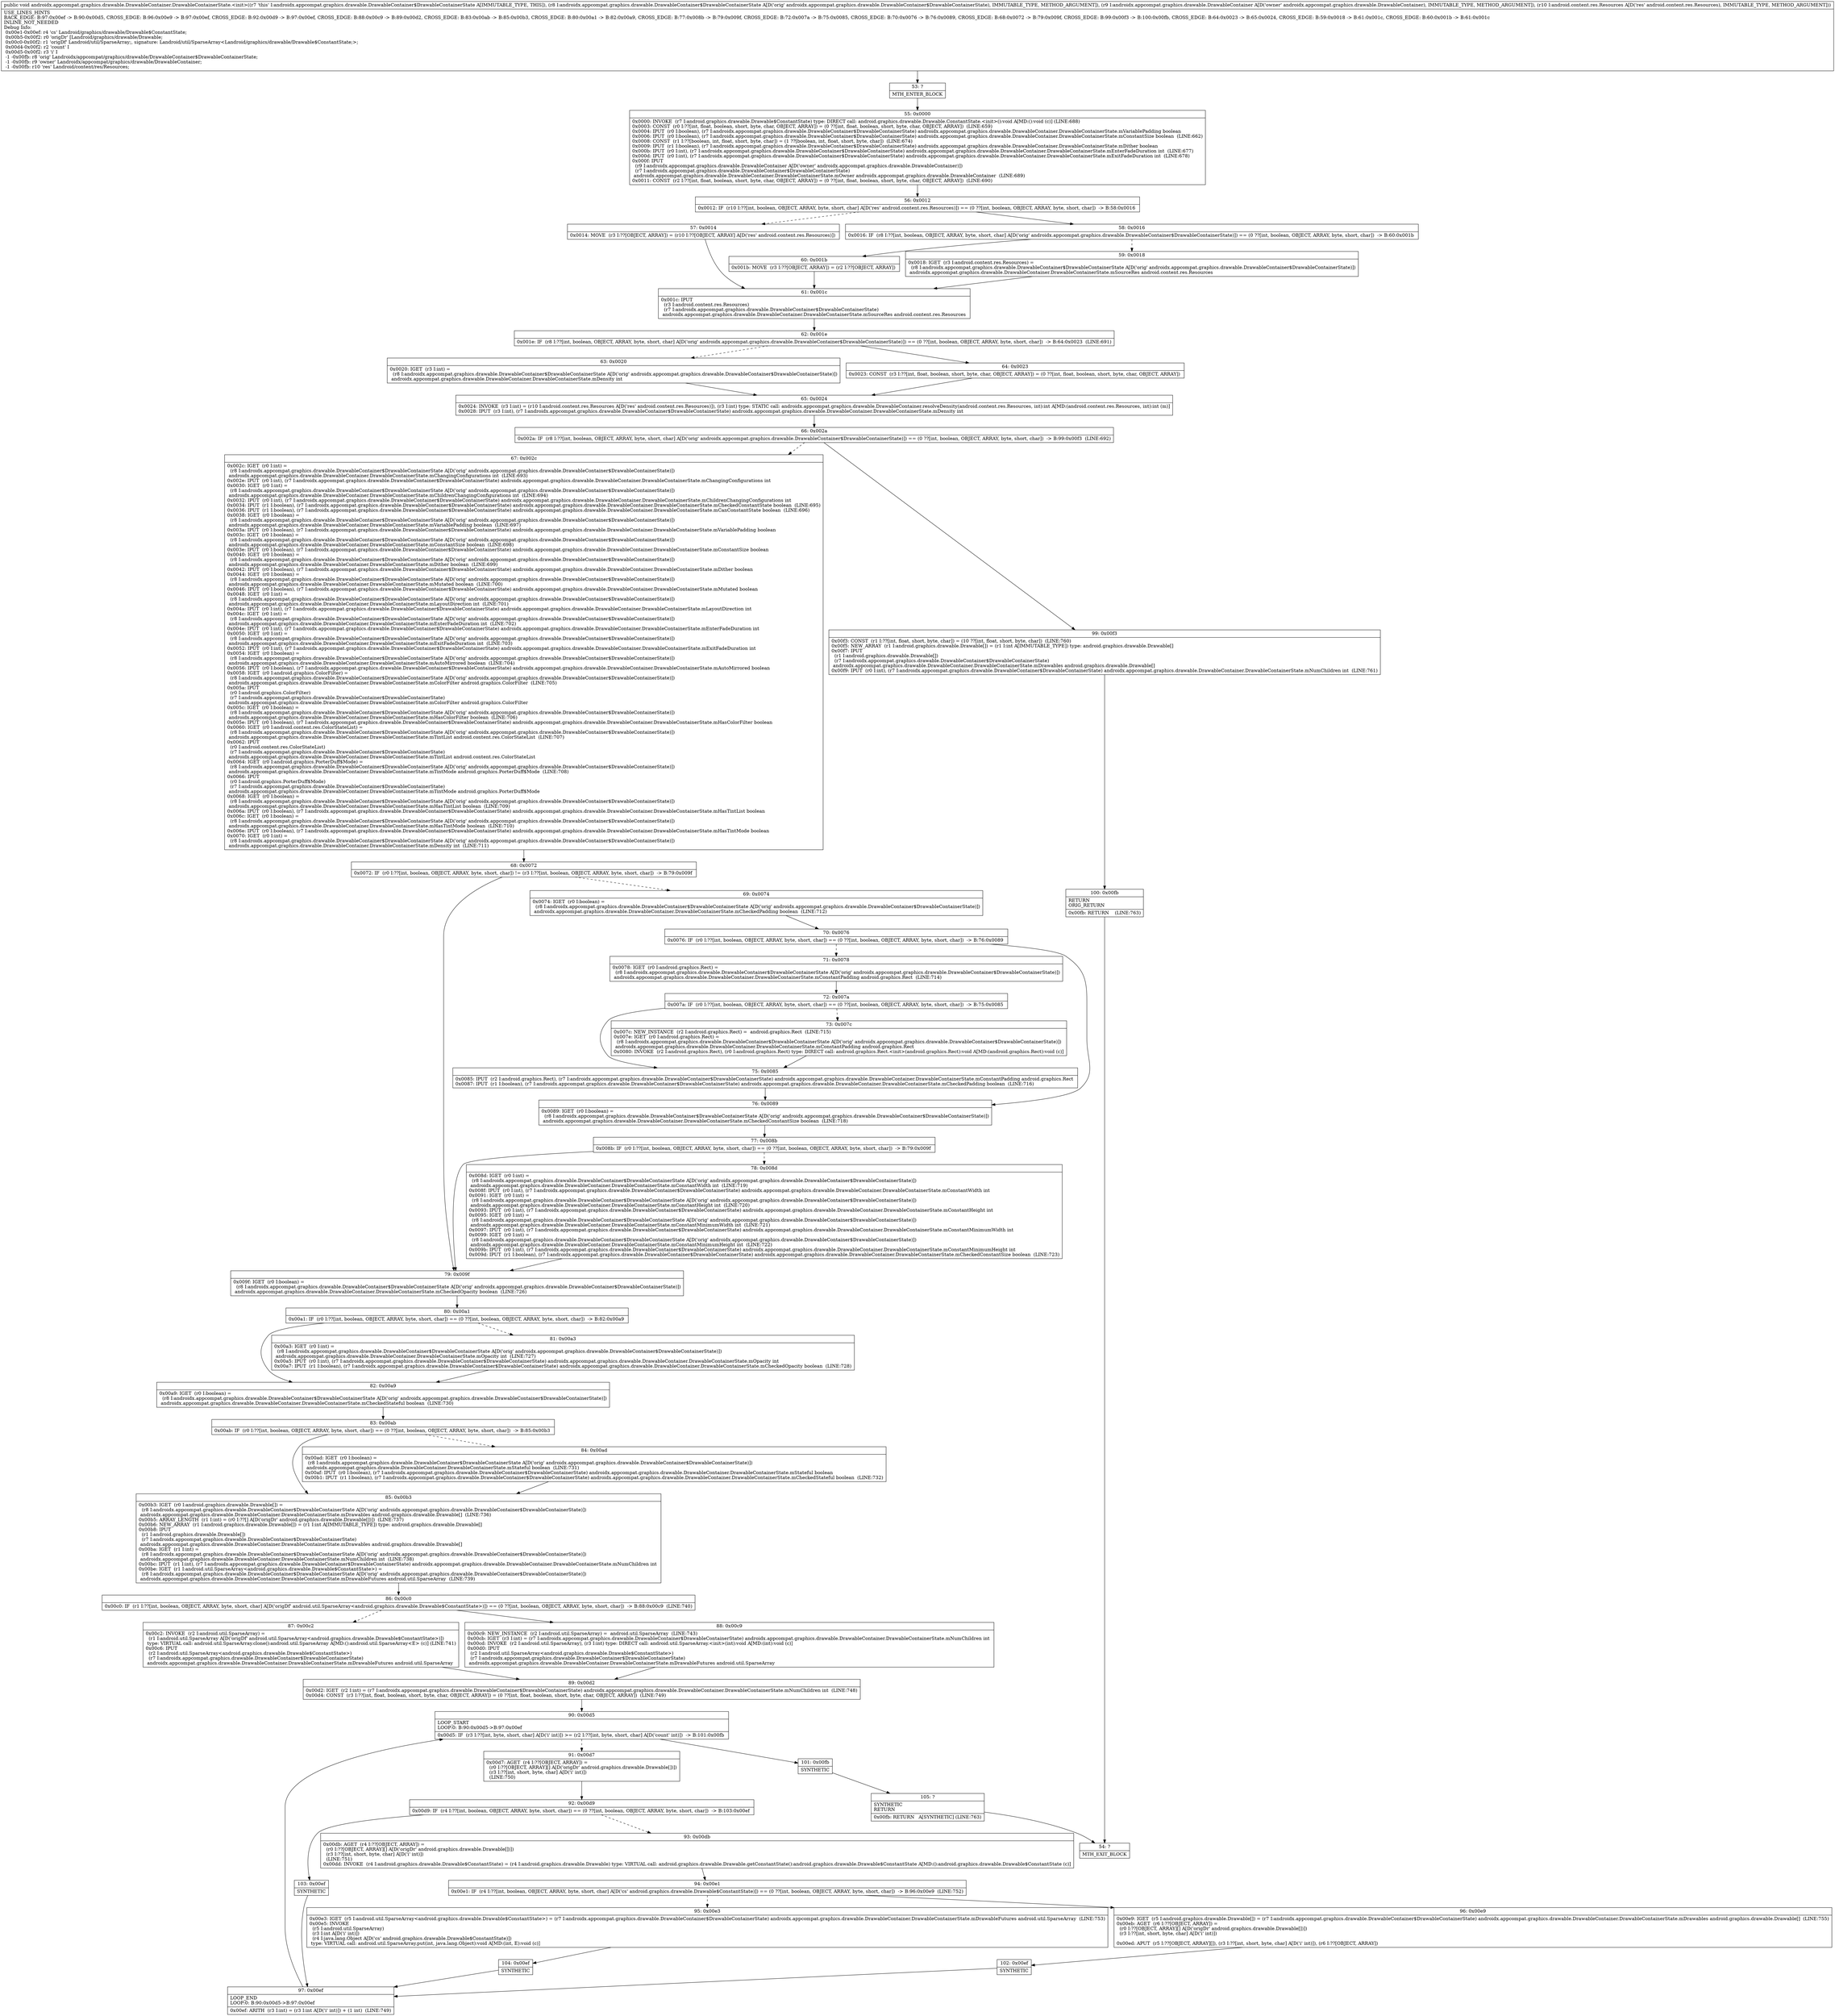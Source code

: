 digraph "CFG forandroidx.appcompat.graphics.drawable.DrawableContainer.DrawableContainerState.\<init\>(Landroidx\/appcompat\/graphics\/drawable\/DrawableContainer$DrawableContainerState;Landroidx\/appcompat\/graphics\/drawable\/DrawableContainer;Landroid\/content\/res\/Resources;)V" {
Node_53 [shape=record,label="{53\:\ ?|MTH_ENTER_BLOCK\l}"];
Node_55 [shape=record,label="{55\:\ 0x0000|0x0000: INVOKE  (r7 I:android.graphics.drawable.Drawable$ConstantState) type: DIRECT call: android.graphics.drawable.Drawable.ConstantState.\<init\>():void A[MD:():void (c)] (LINE:688)\l0x0003: CONST  (r0 I:??[int, float, boolean, short, byte, char, OBJECT, ARRAY]) = (0 ??[int, float, boolean, short, byte, char, OBJECT, ARRAY])  (LINE:659)\l0x0004: IPUT  (r0 I:boolean), (r7 I:androidx.appcompat.graphics.drawable.DrawableContainer$DrawableContainerState) androidx.appcompat.graphics.drawable.DrawableContainer.DrawableContainerState.mVariablePadding boolean \l0x0006: IPUT  (r0 I:boolean), (r7 I:androidx.appcompat.graphics.drawable.DrawableContainer$DrawableContainerState) androidx.appcompat.graphics.drawable.DrawableContainer.DrawableContainerState.mConstantSize boolean  (LINE:662)\l0x0008: CONST  (r1 I:??[boolean, int, float, short, byte, char]) = (1 ??[boolean, int, float, short, byte, char])  (LINE:674)\l0x0009: IPUT  (r1 I:boolean), (r7 I:androidx.appcompat.graphics.drawable.DrawableContainer$DrawableContainerState) androidx.appcompat.graphics.drawable.DrawableContainer.DrawableContainerState.mDither boolean \l0x000b: IPUT  (r0 I:int), (r7 I:androidx.appcompat.graphics.drawable.DrawableContainer$DrawableContainerState) androidx.appcompat.graphics.drawable.DrawableContainer.DrawableContainerState.mEnterFadeDuration int  (LINE:677)\l0x000d: IPUT  (r0 I:int), (r7 I:androidx.appcompat.graphics.drawable.DrawableContainer$DrawableContainerState) androidx.appcompat.graphics.drawable.DrawableContainer.DrawableContainerState.mExitFadeDuration int  (LINE:678)\l0x000f: IPUT  \l  (r9 I:androidx.appcompat.graphics.drawable.DrawableContainer A[D('owner' androidx.appcompat.graphics.drawable.DrawableContainer)])\l  (r7 I:androidx.appcompat.graphics.drawable.DrawableContainer$DrawableContainerState)\l androidx.appcompat.graphics.drawable.DrawableContainer.DrawableContainerState.mOwner androidx.appcompat.graphics.drawable.DrawableContainer  (LINE:689)\l0x0011: CONST  (r2 I:??[int, float, boolean, short, byte, char, OBJECT, ARRAY]) = (0 ??[int, float, boolean, short, byte, char, OBJECT, ARRAY])  (LINE:690)\l}"];
Node_56 [shape=record,label="{56\:\ 0x0012|0x0012: IF  (r10 I:??[int, boolean, OBJECT, ARRAY, byte, short, char] A[D('res' android.content.res.Resources)]) == (0 ??[int, boolean, OBJECT, ARRAY, byte, short, char])  \-\> B:58:0x0016 \l}"];
Node_57 [shape=record,label="{57\:\ 0x0014|0x0014: MOVE  (r3 I:??[OBJECT, ARRAY]) = (r10 I:??[OBJECT, ARRAY] A[D('res' android.content.res.Resources)]) \l}"];
Node_61 [shape=record,label="{61\:\ 0x001c|0x001c: IPUT  \l  (r3 I:android.content.res.Resources)\l  (r7 I:androidx.appcompat.graphics.drawable.DrawableContainer$DrawableContainerState)\l androidx.appcompat.graphics.drawable.DrawableContainer.DrawableContainerState.mSourceRes android.content.res.Resources \l}"];
Node_62 [shape=record,label="{62\:\ 0x001e|0x001e: IF  (r8 I:??[int, boolean, OBJECT, ARRAY, byte, short, char] A[D('orig' androidx.appcompat.graphics.drawable.DrawableContainer$DrawableContainerState)]) == (0 ??[int, boolean, OBJECT, ARRAY, byte, short, char])  \-\> B:64:0x0023  (LINE:691)\l}"];
Node_63 [shape=record,label="{63\:\ 0x0020|0x0020: IGET  (r3 I:int) = \l  (r8 I:androidx.appcompat.graphics.drawable.DrawableContainer$DrawableContainerState A[D('orig' androidx.appcompat.graphics.drawable.DrawableContainer$DrawableContainerState)])\l androidx.appcompat.graphics.drawable.DrawableContainer.DrawableContainerState.mDensity int \l}"];
Node_65 [shape=record,label="{65\:\ 0x0024|0x0024: INVOKE  (r3 I:int) = (r10 I:android.content.res.Resources A[D('res' android.content.res.Resources)]), (r3 I:int) type: STATIC call: androidx.appcompat.graphics.drawable.DrawableContainer.resolveDensity(android.content.res.Resources, int):int A[MD:(android.content.res.Resources, int):int (m)]\l0x0028: IPUT  (r3 I:int), (r7 I:androidx.appcompat.graphics.drawable.DrawableContainer$DrawableContainerState) androidx.appcompat.graphics.drawable.DrawableContainer.DrawableContainerState.mDensity int \l}"];
Node_66 [shape=record,label="{66\:\ 0x002a|0x002a: IF  (r8 I:??[int, boolean, OBJECT, ARRAY, byte, short, char] A[D('orig' androidx.appcompat.graphics.drawable.DrawableContainer$DrawableContainerState)]) == (0 ??[int, boolean, OBJECT, ARRAY, byte, short, char])  \-\> B:99:0x00f3  (LINE:692)\l}"];
Node_67 [shape=record,label="{67\:\ 0x002c|0x002c: IGET  (r0 I:int) = \l  (r8 I:androidx.appcompat.graphics.drawable.DrawableContainer$DrawableContainerState A[D('orig' androidx.appcompat.graphics.drawable.DrawableContainer$DrawableContainerState)])\l androidx.appcompat.graphics.drawable.DrawableContainer.DrawableContainerState.mChangingConfigurations int  (LINE:693)\l0x002e: IPUT  (r0 I:int), (r7 I:androidx.appcompat.graphics.drawable.DrawableContainer$DrawableContainerState) androidx.appcompat.graphics.drawable.DrawableContainer.DrawableContainerState.mChangingConfigurations int \l0x0030: IGET  (r0 I:int) = \l  (r8 I:androidx.appcompat.graphics.drawable.DrawableContainer$DrawableContainerState A[D('orig' androidx.appcompat.graphics.drawable.DrawableContainer$DrawableContainerState)])\l androidx.appcompat.graphics.drawable.DrawableContainer.DrawableContainerState.mChildrenChangingConfigurations int  (LINE:694)\l0x0032: IPUT  (r0 I:int), (r7 I:androidx.appcompat.graphics.drawable.DrawableContainer$DrawableContainerState) androidx.appcompat.graphics.drawable.DrawableContainer.DrawableContainerState.mChildrenChangingConfigurations int \l0x0034: IPUT  (r1 I:boolean), (r7 I:androidx.appcompat.graphics.drawable.DrawableContainer$DrawableContainerState) androidx.appcompat.graphics.drawable.DrawableContainer.DrawableContainerState.mCheckedConstantState boolean  (LINE:695)\l0x0036: IPUT  (r1 I:boolean), (r7 I:androidx.appcompat.graphics.drawable.DrawableContainer$DrawableContainerState) androidx.appcompat.graphics.drawable.DrawableContainer.DrawableContainerState.mCanConstantState boolean  (LINE:696)\l0x0038: IGET  (r0 I:boolean) = \l  (r8 I:androidx.appcompat.graphics.drawable.DrawableContainer$DrawableContainerState A[D('orig' androidx.appcompat.graphics.drawable.DrawableContainer$DrawableContainerState)])\l androidx.appcompat.graphics.drawable.DrawableContainer.DrawableContainerState.mVariablePadding boolean  (LINE:697)\l0x003a: IPUT  (r0 I:boolean), (r7 I:androidx.appcompat.graphics.drawable.DrawableContainer$DrawableContainerState) androidx.appcompat.graphics.drawable.DrawableContainer.DrawableContainerState.mVariablePadding boolean \l0x003c: IGET  (r0 I:boolean) = \l  (r8 I:androidx.appcompat.graphics.drawable.DrawableContainer$DrawableContainerState A[D('orig' androidx.appcompat.graphics.drawable.DrawableContainer$DrawableContainerState)])\l androidx.appcompat.graphics.drawable.DrawableContainer.DrawableContainerState.mConstantSize boolean  (LINE:698)\l0x003e: IPUT  (r0 I:boolean), (r7 I:androidx.appcompat.graphics.drawable.DrawableContainer$DrawableContainerState) androidx.appcompat.graphics.drawable.DrawableContainer.DrawableContainerState.mConstantSize boolean \l0x0040: IGET  (r0 I:boolean) = \l  (r8 I:androidx.appcompat.graphics.drawable.DrawableContainer$DrawableContainerState A[D('orig' androidx.appcompat.graphics.drawable.DrawableContainer$DrawableContainerState)])\l androidx.appcompat.graphics.drawable.DrawableContainer.DrawableContainerState.mDither boolean  (LINE:699)\l0x0042: IPUT  (r0 I:boolean), (r7 I:androidx.appcompat.graphics.drawable.DrawableContainer$DrawableContainerState) androidx.appcompat.graphics.drawable.DrawableContainer.DrawableContainerState.mDither boolean \l0x0044: IGET  (r0 I:boolean) = \l  (r8 I:androidx.appcompat.graphics.drawable.DrawableContainer$DrawableContainerState A[D('orig' androidx.appcompat.graphics.drawable.DrawableContainer$DrawableContainerState)])\l androidx.appcompat.graphics.drawable.DrawableContainer.DrawableContainerState.mMutated boolean  (LINE:700)\l0x0046: IPUT  (r0 I:boolean), (r7 I:androidx.appcompat.graphics.drawable.DrawableContainer$DrawableContainerState) androidx.appcompat.graphics.drawable.DrawableContainer.DrawableContainerState.mMutated boolean \l0x0048: IGET  (r0 I:int) = \l  (r8 I:androidx.appcompat.graphics.drawable.DrawableContainer$DrawableContainerState A[D('orig' androidx.appcompat.graphics.drawable.DrawableContainer$DrawableContainerState)])\l androidx.appcompat.graphics.drawable.DrawableContainer.DrawableContainerState.mLayoutDirection int  (LINE:701)\l0x004a: IPUT  (r0 I:int), (r7 I:androidx.appcompat.graphics.drawable.DrawableContainer$DrawableContainerState) androidx.appcompat.graphics.drawable.DrawableContainer.DrawableContainerState.mLayoutDirection int \l0x004c: IGET  (r0 I:int) = \l  (r8 I:androidx.appcompat.graphics.drawable.DrawableContainer$DrawableContainerState A[D('orig' androidx.appcompat.graphics.drawable.DrawableContainer$DrawableContainerState)])\l androidx.appcompat.graphics.drawable.DrawableContainer.DrawableContainerState.mEnterFadeDuration int  (LINE:702)\l0x004e: IPUT  (r0 I:int), (r7 I:androidx.appcompat.graphics.drawable.DrawableContainer$DrawableContainerState) androidx.appcompat.graphics.drawable.DrawableContainer.DrawableContainerState.mEnterFadeDuration int \l0x0050: IGET  (r0 I:int) = \l  (r8 I:androidx.appcompat.graphics.drawable.DrawableContainer$DrawableContainerState A[D('orig' androidx.appcompat.graphics.drawable.DrawableContainer$DrawableContainerState)])\l androidx.appcompat.graphics.drawable.DrawableContainer.DrawableContainerState.mExitFadeDuration int  (LINE:703)\l0x0052: IPUT  (r0 I:int), (r7 I:androidx.appcompat.graphics.drawable.DrawableContainer$DrawableContainerState) androidx.appcompat.graphics.drawable.DrawableContainer.DrawableContainerState.mExitFadeDuration int \l0x0054: IGET  (r0 I:boolean) = \l  (r8 I:androidx.appcompat.graphics.drawable.DrawableContainer$DrawableContainerState A[D('orig' androidx.appcompat.graphics.drawable.DrawableContainer$DrawableContainerState)])\l androidx.appcompat.graphics.drawable.DrawableContainer.DrawableContainerState.mAutoMirrored boolean  (LINE:704)\l0x0056: IPUT  (r0 I:boolean), (r7 I:androidx.appcompat.graphics.drawable.DrawableContainer$DrawableContainerState) androidx.appcompat.graphics.drawable.DrawableContainer.DrawableContainerState.mAutoMirrored boolean \l0x0058: IGET  (r0 I:android.graphics.ColorFilter) = \l  (r8 I:androidx.appcompat.graphics.drawable.DrawableContainer$DrawableContainerState A[D('orig' androidx.appcompat.graphics.drawable.DrawableContainer$DrawableContainerState)])\l androidx.appcompat.graphics.drawable.DrawableContainer.DrawableContainerState.mColorFilter android.graphics.ColorFilter  (LINE:705)\l0x005a: IPUT  \l  (r0 I:android.graphics.ColorFilter)\l  (r7 I:androidx.appcompat.graphics.drawable.DrawableContainer$DrawableContainerState)\l androidx.appcompat.graphics.drawable.DrawableContainer.DrawableContainerState.mColorFilter android.graphics.ColorFilter \l0x005c: IGET  (r0 I:boolean) = \l  (r8 I:androidx.appcompat.graphics.drawable.DrawableContainer$DrawableContainerState A[D('orig' androidx.appcompat.graphics.drawable.DrawableContainer$DrawableContainerState)])\l androidx.appcompat.graphics.drawable.DrawableContainer.DrawableContainerState.mHasColorFilter boolean  (LINE:706)\l0x005e: IPUT  (r0 I:boolean), (r7 I:androidx.appcompat.graphics.drawable.DrawableContainer$DrawableContainerState) androidx.appcompat.graphics.drawable.DrawableContainer.DrawableContainerState.mHasColorFilter boolean \l0x0060: IGET  (r0 I:android.content.res.ColorStateList) = \l  (r8 I:androidx.appcompat.graphics.drawable.DrawableContainer$DrawableContainerState A[D('orig' androidx.appcompat.graphics.drawable.DrawableContainer$DrawableContainerState)])\l androidx.appcompat.graphics.drawable.DrawableContainer.DrawableContainerState.mTintList android.content.res.ColorStateList  (LINE:707)\l0x0062: IPUT  \l  (r0 I:android.content.res.ColorStateList)\l  (r7 I:androidx.appcompat.graphics.drawable.DrawableContainer$DrawableContainerState)\l androidx.appcompat.graphics.drawable.DrawableContainer.DrawableContainerState.mTintList android.content.res.ColorStateList \l0x0064: IGET  (r0 I:android.graphics.PorterDuff$Mode) = \l  (r8 I:androidx.appcompat.graphics.drawable.DrawableContainer$DrawableContainerState A[D('orig' androidx.appcompat.graphics.drawable.DrawableContainer$DrawableContainerState)])\l androidx.appcompat.graphics.drawable.DrawableContainer.DrawableContainerState.mTintMode android.graphics.PorterDuff$Mode  (LINE:708)\l0x0066: IPUT  \l  (r0 I:android.graphics.PorterDuff$Mode)\l  (r7 I:androidx.appcompat.graphics.drawable.DrawableContainer$DrawableContainerState)\l androidx.appcompat.graphics.drawable.DrawableContainer.DrawableContainerState.mTintMode android.graphics.PorterDuff$Mode \l0x0068: IGET  (r0 I:boolean) = \l  (r8 I:androidx.appcompat.graphics.drawable.DrawableContainer$DrawableContainerState A[D('orig' androidx.appcompat.graphics.drawable.DrawableContainer$DrawableContainerState)])\l androidx.appcompat.graphics.drawable.DrawableContainer.DrawableContainerState.mHasTintList boolean  (LINE:709)\l0x006a: IPUT  (r0 I:boolean), (r7 I:androidx.appcompat.graphics.drawable.DrawableContainer$DrawableContainerState) androidx.appcompat.graphics.drawable.DrawableContainer.DrawableContainerState.mHasTintList boolean \l0x006c: IGET  (r0 I:boolean) = \l  (r8 I:androidx.appcompat.graphics.drawable.DrawableContainer$DrawableContainerState A[D('orig' androidx.appcompat.graphics.drawable.DrawableContainer$DrawableContainerState)])\l androidx.appcompat.graphics.drawable.DrawableContainer.DrawableContainerState.mHasTintMode boolean  (LINE:710)\l0x006e: IPUT  (r0 I:boolean), (r7 I:androidx.appcompat.graphics.drawable.DrawableContainer$DrawableContainerState) androidx.appcompat.graphics.drawable.DrawableContainer.DrawableContainerState.mHasTintMode boolean \l0x0070: IGET  (r0 I:int) = \l  (r8 I:androidx.appcompat.graphics.drawable.DrawableContainer$DrawableContainerState A[D('orig' androidx.appcompat.graphics.drawable.DrawableContainer$DrawableContainerState)])\l androidx.appcompat.graphics.drawable.DrawableContainer.DrawableContainerState.mDensity int  (LINE:711)\l}"];
Node_68 [shape=record,label="{68\:\ 0x0072|0x0072: IF  (r0 I:??[int, boolean, OBJECT, ARRAY, byte, short, char]) != (r3 I:??[int, boolean, OBJECT, ARRAY, byte, short, char])  \-\> B:79:0x009f \l}"];
Node_69 [shape=record,label="{69\:\ 0x0074|0x0074: IGET  (r0 I:boolean) = \l  (r8 I:androidx.appcompat.graphics.drawable.DrawableContainer$DrawableContainerState A[D('orig' androidx.appcompat.graphics.drawable.DrawableContainer$DrawableContainerState)])\l androidx.appcompat.graphics.drawable.DrawableContainer.DrawableContainerState.mCheckedPadding boolean  (LINE:712)\l}"];
Node_70 [shape=record,label="{70\:\ 0x0076|0x0076: IF  (r0 I:??[int, boolean, OBJECT, ARRAY, byte, short, char]) == (0 ??[int, boolean, OBJECT, ARRAY, byte, short, char])  \-\> B:76:0x0089 \l}"];
Node_71 [shape=record,label="{71\:\ 0x0078|0x0078: IGET  (r0 I:android.graphics.Rect) = \l  (r8 I:androidx.appcompat.graphics.drawable.DrawableContainer$DrawableContainerState A[D('orig' androidx.appcompat.graphics.drawable.DrawableContainer$DrawableContainerState)])\l androidx.appcompat.graphics.drawable.DrawableContainer.DrawableContainerState.mConstantPadding android.graphics.Rect  (LINE:714)\l}"];
Node_72 [shape=record,label="{72\:\ 0x007a|0x007a: IF  (r0 I:??[int, boolean, OBJECT, ARRAY, byte, short, char]) == (0 ??[int, boolean, OBJECT, ARRAY, byte, short, char])  \-\> B:75:0x0085 \l}"];
Node_73 [shape=record,label="{73\:\ 0x007c|0x007c: NEW_INSTANCE  (r2 I:android.graphics.Rect) =  android.graphics.Rect  (LINE:715)\l0x007e: IGET  (r0 I:android.graphics.Rect) = \l  (r8 I:androidx.appcompat.graphics.drawable.DrawableContainer$DrawableContainerState A[D('orig' androidx.appcompat.graphics.drawable.DrawableContainer$DrawableContainerState)])\l androidx.appcompat.graphics.drawable.DrawableContainer.DrawableContainerState.mConstantPadding android.graphics.Rect \l0x0080: INVOKE  (r2 I:android.graphics.Rect), (r0 I:android.graphics.Rect) type: DIRECT call: android.graphics.Rect.\<init\>(android.graphics.Rect):void A[MD:(android.graphics.Rect):void (c)]\l}"];
Node_75 [shape=record,label="{75\:\ 0x0085|0x0085: IPUT  (r2 I:android.graphics.Rect), (r7 I:androidx.appcompat.graphics.drawable.DrawableContainer$DrawableContainerState) androidx.appcompat.graphics.drawable.DrawableContainer.DrawableContainerState.mConstantPadding android.graphics.Rect \l0x0087: IPUT  (r1 I:boolean), (r7 I:androidx.appcompat.graphics.drawable.DrawableContainer$DrawableContainerState) androidx.appcompat.graphics.drawable.DrawableContainer.DrawableContainerState.mCheckedPadding boolean  (LINE:716)\l}"];
Node_76 [shape=record,label="{76\:\ 0x0089|0x0089: IGET  (r0 I:boolean) = \l  (r8 I:androidx.appcompat.graphics.drawable.DrawableContainer$DrawableContainerState A[D('orig' androidx.appcompat.graphics.drawable.DrawableContainer$DrawableContainerState)])\l androidx.appcompat.graphics.drawable.DrawableContainer.DrawableContainerState.mCheckedConstantSize boolean  (LINE:718)\l}"];
Node_77 [shape=record,label="{77\:\ 0x008b|0x008b: IF  (r0 I:??[int, boolean, OBJECT, ARRAY, byte, short, char]) == (0 ??[int, boolean, OBJECT, ARRAY, byte, short, char])  \-\> B:79:0x009f \l}"];
Node_78 [shape=record,label="{78\:\ 0x008d|0x008d: IGET  (r0 I:int) = \l  (r8 I:androidx.appcompat.graphics.drawable.DrawableContainer$DrawableContainerState A[D('orig' androidx.appcompat.graphics.drawable.DrawableContainer$DrawableContainerState)])\l androidx.appcompat.graphics.drawable.DrawableContainer.DrawableContainerState.mConstantWidth int  (LINE:719)\l0x008f: IPUT  (r0 I:int), (r7 I:androidx.appcompat.graphics.drawable.DrawableContainer$DrawableContainerState) androidx.appcompat.graphics.drawable.DrawableContainer.DrawableContainerState.mConstantWidth int \l0x0091: IGET  (r0 I:int) = \l  (r8 I:androidx.appcompat.graphics.drawable.DrawableContainer$DrawableContainerState A[D('orig' androidx.appcompat.graphics.drawable.DrawableContainer$DrawableContainerState)])\l androidx.appcompat.graphics.drawable.DrawableContainer.DrawableContainerState.mConstantHeight int  (LINE:720)\l0x0093: IPUT  (r0 I:int), (r7 I:androidx.appcompat.graphics.drawable.DrawableContainer$DrawableContainerState) androidx.appcompat.graphics.drawable.DrawableContainer.DrawableContainerState.mConstantHeight int \l0x0095: IGET  (r0 I:int) = \l  (r8 I:androidx.appcompat.graphics.drawable.DrawableContainer$DrawableContainerState A[D('orig' androidx.appcompat.graphics.drawable.DrawableContainer$DrawableContainerState)])\l androidx.appcompat.graphics.drawable.DrawableContainer.DrawableContainerState.mConstantMinimumWidth int  (LINE:721)\l0x0097: IPUT  (r0 I:int), (r7 I:androidx.appcompat.graphics.drawable.DrawableContainer$DrawableContainerState) androidx.appcompat.graphics.drawable.DrawableContainer.DrawableContainerState.mConstantMinimumWidth int \l0x0099: IGET  (r0 I:int) = \l  (r8 I:androidx.appcompat.graphics.drawable.DrawableContainer$DrawableContainerState A[D('orig' androidx.appcompat.graphics.drawable.DrawableContainer$DrawableContainerState)])\l androidx.appcompat.graphics.drawable.DrawableContainer.DrawableContainerState.mConstantMinimumHeight int  (LINE:722)\l0x009b: IPUT  (r0 I:int), (r7 I:androidx.appcompat.graphics.drawable.DrawableContainer$DrawableContainerState) androidx.appcompat.graphics.drawable.DrawableContainer.DrawableContainerState.mConstantMinimumHeight int \l0x009d: IPUT  (r1 I:boolean), (r7 I:androidx.appcompat.graphics.drawable.DrawableContainer$DrawableContainerState) androidx.appcompat.graphics.drawable.DrawableContainer.DrawableContainerState.mCheckedConstantSize boolean  (LINE:723)\l}"];
Node_79 [shape=record,label="{79\:\ 0x009f|0x009f: IGET  (r0 I:boolean) = \l  (r8 I:androidx.appcompat.graphics.drawable.DrawableContainer$DrawableContainerState A[D('orig' androidx.appcompat.graphics.drawable.DrawableContainer$DrawableContainerState)])\l androidx.appcompat.graphics.drawable.DrawableContainer.DrawableContainerState.mCheckedOpacity boolean  (LINE:726)\l}"];
Node_80 [shape=record,label="{80\:\ 0x00a1|0x00a1: IF  (r0 I:??[int, boolean, OBJECT, ARRAY, byte, short, char]) == (0 ??[int, boolean, OBJECT, ARRAY, byte, short, char])  \-\> B:82:0x00a9 \l}"];
Node_81 [shape=record,label="{81\:\ 0x00a3|0x00a3: IGET  (r0 I:int) = \l  (r8 I:androidx.appcompat.graphics.drawable.DrawableContainer$DrawableContainerState A[D('orig' androidx.appcompat.graphics.drawable.DrawableContainer$DrawableContainerState)])\l androidx.appcompat.graphics.drawable.DrawableContainer.DrawableContainerState.mOpacity int  (LINE:727)\l0x00a5: IPUT  (r0 I:int), (r7 I:androidx.appcompat.graphics.drawable.DrawableContainer$DrawableContainerState) androidx.appcompat.graphics.drawable.DrawableContainer.DrawableContainerState.mOpacity int \l0x00a7: IPUT  (r1 I:boolean), (r7 I:androidx.appcompat.graphics.drawable.DrawableContainer$DrawableContainerState) androidx.appcompat.graphics.drawable.DrawableContainer.DrawableContainerState.mCheckedOpacity boolean  (LINE:728)\l}"];
Node_82 [shape=record,label="{82\:\ 0x00a9|0x00a9: IGET  (r0 I:boolean) = \l  (r8 I:androidx.appcompat.graphics.drawable.DrawableContainer$DrawableContainerState A[D('orig' androidx.appcompat.graphics.drawable.DrawableContainer$DrawableContainerState)])\l androidx.appcompat.graphics.drawable.DrawableContainer.DrawableContainerState.mCheckedStateful boolean  (LINE:730)\l}"];
Node_83 [shape=record,label="{83\:\ 0x00ab|0x00ab: IF  (r0 I:??[int, boolean, OBJECT, ARRAY, byte, short, char]) == (0 ??[int, boolean, OBJECT, ARRAY, byte, short, char])  \-\> B:85:0x00b3 \l}"];
Node_84 [shape=record,label="{84\:\ 0x00ad|0x00ad: IGET  (r0 I:boolean) = \l  (r8 I:androidx.appcompat.graphics.drawable.DrawableContainer$DrawableContainerState A[D('orig' androidx.appcompat.graphics.drawable.DrawableContainer$DrawableContainerState)])\l androidx.appcompat.graphics.drawable.DrawableContainer.DrawableContainerState.mStateful boolean  (LINE:731)\l0x00af: IPUT  (r0 I:boolean), (r7 I:androidx.appcompat.graphics.drawable.DrawableContainer$DrawableContainerState) androidx.appcompat.graphics.drawable.DrawableContainer.DrawableContainerState.mStateful boolean \l0x00b1: IPUT  (r1 I:boolean), (r7 I:androidx.appcompat.graphics.drawable.DrawableContainer$DrawableContainerState) androidx.appcompat.graphics.drawable.DrawableContainer.DrawableContainerState.mCheckedStateful boolean  (LINE:732)\l}"];
Node_85 [shape=record,label="{85\:\ 0x00b3|0x00b3: IGET  (r0 I:android.graphics.drawable.Drawable[]) = \l  (r8 I:androidx.appcompat.graphics.drawable.DrawableContainer$DrawableContainerState A[D('orig' androidx.appcompat.graphics.drawable.DrawableContainer$DrawableContainerState)])\l androidx.appcompat.graphics.drawable.DrawableContainer.DrawableContainerState.mDrawables android.graphics.drawable.Drawable[]  (LINE:736)\l0x00b5: ARRAY_LENGTH  (r1 I:int) = (r0 I:??[] A[D('origDr' android.graphics.drawable.Drawable[])])  (LINE:737)\l0x00b6: NEW_ARRAY  (r1 I:android.graphics.drawable.Drawable[]) = (r1 I:int A[IMMUTABLE_TYPE]) type: android.graphics.drawable.Drawable[] \l0x00b8: IPUT  \l  (r1 I:android.graphics.drawable.Drawable[])\l  (r7 I:androidx.appcompat.graphics.drawable.DrawableContainer$DrawableContainerState)\l androidx.appcompat.graphics.drawable.DrawableContainer.DrawableContainerState.mDrawables android.graphics.drawable.Drawable[] \l0x00ba: IGET  (r1 I:int) = \l  (r8 I:androidx.appcompat.graphics.drawable.DrawableContainer$DrawableContainerState A[D('orig' androidx.appcompat.graphics.drawable.DrawableContainer$DrawableContainerState)])\l androidx.appcompat.graphics.drawable.DrawableContainer.DrawableContainerState.mNumChildren int  (LINE:738)\l0x00bc: IPUT  (r1 I:int), (r7 I:androidx.appcompat.graphics.drawable.DrawableContainer$DrawableContainerState) androidx.appcompat.graphics.drawable.DrawableContainer.DrawableContainerState.mNumChildren int \l0x00be: IGET  (r1 I:android.util.SparseArray\<android.graphics.drawable.Drawable$ConstantState\>) = \l  (r8 I:androidx.appcompat.graphics.drawable.DrawableContainer$DrawableContainerState A[D('orig' androidx.appcompat.graphics.drawable.DrawableContainer$DrawableContainerState)])\l androidx.appcompat.graphics.drawable.DrawableContainer.DrawableContainerState.mDrawableFutures android.util.SparseArray  (LINE:739)\l}"];
Node_86 [shape=record,label="{86\:\ 0x00c0|0x00c0: IF  (r1 I:??[int, boolean, OBJECT, ARRAY, byte, short, char] A[D('origDf' android.util.SparseArray\<android.graphics.drawable.Drawable$ConstantState\>)]) == (0 ??[int, boolean, OBJECT, ARRAY, byte, short, char])  \-\> B:88:0x00c9  (LINE:740)\l}"];
Node_87 [shape=record,label="{87\:\ 0x00c2|0x00c2: INVOKE  (r2 I:android.util.SparseArray) = \l  (r1 I:android.util.SparseArray A[D('origDf' android.util.SparseArray\<android.graphics.drawable.Drawable$ConstantState\>)])\l type: VIRTUAL call: android.util.SparseArray.clone():android.util.SparseArray A[MD:():android.util.SparseArray\<E\> (c)] (LINE:741)\l0x00c6: IPUT  \l  (r2 I:android.util.SparseArray\<android.graphics.drawable.Drawable$ConstantState\>)\l  (r7 I:androidx.appcompat.graphics.drawable.DrawableContainer$DrawableContainerState)\l androidx.appcompat.graphics.drawable.DrawableContainer.DrawableContainerState.mDrawableFutures android.util.SparseArray \l}"];
Node_89 [shape=record,label="{89\:\ 0x00d2|0x00d2: IGET  (r2 I:int) = (r7 I:androidx.appcompat.graphics.drawable.DrawableContainer$DrawableContainerState) androidx.appcompat.graphics.drawable.DrawableContainer.DrawableContainerState.mNumChildren int  (LINE:748)\l0x00d4: CONST  (r3 I:??[int, float, boolean, short, byte, char, OBJECT, ARRAY]) = (0 ??[int, float, boolean, short, byte, char, OBJECT, ARRAY])  (LINE:749)\l}"];
Node_90 [shape=record,label="{90\:\ 0x00d5|LOOP_START\lLOOP:0: B:90:0x00d5\-\>B:97:0x00ef\l|0x00d5: IF  (r3 I:??[int, byte, short, char] A[D('i' int)]) \>= (r2 I:??[int, byte, short, char] A[D('count' int)])  \-\> B:101:0x00fb \l}"];
Node_91 [shape=record,label="{91\:\ 0x00d7|0x00d7: AGET  (r4 I:??[OBJECT, ARRAY]) = \l  (r0 I:??[OBJECT, ARRAY][] A[D('origDr' android.graphics.drawable.Drawable[])])\l  (r3 I:??[int, short, byte, char] A[D('i' int)])\l  (LINE:750)\l}"];
Node_92 [shape=record,label="{92\:\ 0x00d9|0x00d9: IF  (r4 I:??[int, boolean, OBJECT, ARRAY, byte, short, char]) == (0 ??[int, boolean, OBJECT, ARRAY, byte, short, char])  \-\> B:103:0x00ef \l}"];
Node_93 [shape=record,label="{93\:\ 0x00db|0x00db: AGET  (r4 I:??[OBJECT, ARRAY]) = \l  (r0 I:??[OBJECT, ARRAY][] A[D('origDr' android.graphics.drawable.Drawable[])])\l  (r3 I:??[int, short, byte, char] A[D('i' int)])\l  (LINE:751)\l0x00dd: INVOKE  (r4 I:android.graphics.drawable.Drawable$ConstantState) = (r4 I:android.graphics.drawable.Drawable) type: VIRTUAL call: android.graphics.drawable.Drawable.getConstantState():android.graphics.drawable.Drawable$ConstantState A[MD:():android.graphics.drawable.Drawable$ConstantState (c)]\l}"];
Node_94 [shape=record,label="{94\:\ 0x00e1|0x00e1: IF  (r4 I:??[int, boolean, OBJECT, ARRAY, byte, short, char] A[D('cs' android.graphics.drawable.Drawable$ConstantState)]) == (0 ??[int, boolean, OBJECT, ARRAY, byte, short, char])  \-\> B:96:0x00e9  (LINE:752)\l}"];
Node_95 [shape=record,label="{95\:\ 0x00e3|0x00e3: IGET  (r5 I:android.util.SparseArray\<android.graphics.drawable.Drawable$ConstantState\>) = (r7 I:androidx.appcompat.graphics.drawable.DrawableContainer$DrawableContainerState) androidx.appcompat.graphics.drawable.DrawableContainer.DrawableContainerState.mDrawableFutures android.util.SparseArray  (LINE:753)\l0x00e5: INVOKE  \l  (r5 I:android.util.SparseArray)\l  (r3 I:int A[D('i' int)])\l  (r4 I:java.lang.Object A[D('cs' android.graphics.drawable.Drawable$ConstantState)])\l type: VIRTUAL call: android.util.SparseArray.put(int, java.lang.Object):void A[MD:(int, E):void (c)]\l}"];
Node_104 [shape=record,label="{104\:\ 0x00ef|SYNTHETIC\l}"];
Node_97 [shape=record,label="{97\:\ 0x00ef|LOOP_END\lLOOP:0: B:90:0x00d5\-\>B:97:0x00ef\l|0x00ef: ARITH  (r3 I:int) = (r3 I:int A[D('i' int)]) + (1 int)  (LINE:749)\l}"];
Node_96 [shape=record,label="{96\:\ 0x00e9|0x00e9: IGET  (r5 I:android.graphics.drawable.Drawable[]) = (r7 I:androidx.appcompat.graphics.drawable.DrawableContainer$DrawableContainerState) androidx.appcompat.graphics.drawable.DrawableContainer.DrawableContainerState.mDrawables android.graphics.drawable.Drawable[]  (LINE:755)\l0x00eb: AGET  (r6 I:??[OBJECT, ARRAY]) = \l  (r0 I:??[OBJECT, ARRAY][] A[D('origDr' android.graphics.drawable.Drawable[])])\l  (r3 I:??[int, short, byte, char] A[D('i' int)])\l \l0x00ed: APUT  (r5 I:??[OBJECT, ARRAY][]), (r3 I:??[int, short, byte, char] A[D('i' int)]), (r6 I:??[OBJECT, ARRAY]) \l}"];
Node_102 [shape=record,label="{102\:\ 0x00ef|SYNTHETIC\l}"];
Node_103 [shape=record,label="{103\:\ 0x00ef|SYNTHETIC\l}"];
Node_101 [shape=record,label="{101\:\ 0x00fb|SYNTHETIC\l}"];
Node_105 [shape=record,label="{105\:\ ?|SYNTHETIC\lRETURN\l|0x00fb: RETURN   A[SYNTHETIC] (LINE:763)\l}"];
Node_54 [shape=record,label="{54\:\ ?|MTH_EXIT_BLOCK\l}"];
Node_88 [shape=record,label="{88\:\ 0x00c9|0x00c9: NEW_INSTANCE  (r2 I:android.util.SparseArray) =  android.util.SparseArray  (LINE:743)\l0x00cb: IGET  (r3 I:int) = (r7 I:androidx.appcompat.graphics.drawable.DrawableContainer$DrawableContainerState) androidx.appcompat.graphics.drawable.DrawableContainer.DrawableContainerState.mNumChildren int \l0x00cd: INVOKE  (r2 I:android.util.SparseArray), (r3 I:int) type: DIRECT call: android.util.SparseArray.\<init\>(int):void A[MD:(int):void (c)]\l0x00d0: IPUT  \l  (r2 I:android.util.SparseArray\<android.graphics.drawable.Drawable$ConstantState\>)\l  (r7 I:androidx.appcompat.graphics.drawable.DrawableContainer$DrawableContainerState)\l androidx.appcompat.graphics.drawable.DrawableContainer.DrawableContainerState.mDrawableFutures android.util.SparseArray \l}"];
Node_99 [shape=record,label="{99\:\ 0x00f3|0x00f3: CONST  (r1 I:??[int, float, short, byte, char]) = (10 ??[int, float, short, byte, char])  (LINE:760)\l0x00f5: NEW_ARRAY  (r1 I:android.graphics.drawable.Drawable[]) = (r1 I:int A[IMMUTABLE_TYPE]) type: android.graphics.drawable.Drawable[] \l0x00f7: IPUT  \l  (r1 I:android.graphics.drawable.Drawable[])\l  (r7 I:androidx.appcompat.graphics.drawable.DrawableContainer$DrawableContainerState)\l androidx.appcompat.graphics.drawable.DrawableContainer.DrawableContainerState.mDrawables android.graphics.drawable.Drawable[] \l0x00f9: IPUT  (r0 I:int), (r7 I:androidx.appcompat.graphics.drawable.DrawableContainer$DrawableContainerState) androidx.appcompat.graphics.drawable.DrawableContainer.DrawableContainerState.mNumChildren int  (LINE:761)\l}"];
Node_100 [shape=record,label="{100\:\ 0x00fb|RETURN\lORIG_RETURN\l|0x00fb: RETURN    (LINE:763)\l}"];
Node_64 [shape=record,label="{64\:\ 0x0023|0x0023: CONST  (r3 I:??[int, float, boolean, short, byte, char, OBJECT, ARRAY]) = (0 ??[int, float, boolean, short, byte, char, OBJECT, ARRAY]) \l}"];
Node_58 [shape=record,label="{58\:\ 0x0016|0x0016: IF  (r8 I:??[int, boolean, OBJECT, ARRAY, byte, short, char] A[D('orig' androidx.appcompat.graphics.drawable.DrawableContainer$DrawableContainerState)]) == (0 ??[int, boolean, OBJECT, ARRAY, byte, short, char])  \-\> B:60:0x001b \l}"];
Node_59 [shape=record,label="{59\:\ 0x0018|0x0018: IGET  (r3 I:android.content.res.Resources) = \l  (r8 I:androidx.appcompat.graphics.drawable.DrawableContainer$DrawableContainerState A[D('orig' androidx.appcompat.graphics.drawable.DrawableContainer$DrawableContainerState)])\l androidx.appcompat.graphics.drawable.DrawableContainer.DrawableContainerState.mSourceRes android.content.res.Resources \l}"];
Node_60 [shape=record,label="{60\:\ 0x001b|0x001b: MOVE  (r3 I:??[OBJECT, ARRAY]) = (r2 I:??[OBJECT, ARRAY]) \l}"];
MethodNode[shape=record,label="{public void androidx.appcompat.graphics.drawable.DrawableContainer.DrawableContainerState.\<init\>((r7 'this' I:androidx.appcompat.graphics.drawable.DrawableContainer$DrawableContainerState A[IMMUTABLE_TYPE, THIS]), (r8 I:androidx.appcompat.graphics.drawable.DrawableContainer$DrawableContainerState A[D('orig' androidx.appcompat.graphics.drawable.DrawableContainer$DrawableContainerState), IMMUTABLE_TYPE, METHOD_ARGUMENT]), (r9 I:androidx.appcompat.graphics.drawable.DrawableContainer A[D('owner' androidx.appcompat.graphics.drawable.DrawableContainer), IMMUTABLE_TYPE, METHOD_ARGUMENT]), (r10 I:android.content.res.Resources A[D('res' android.content.res.Resources), IMMUTABLE_TYPE, METHOD_ARGUMENT]))  | USE_LINES_HINTS\lBACK_EDGE: B:97:0x00ef \-\> B:90:0x00d5, CROSS_EDGE: B:96:0x00e9 \-\> B:97:0x00ef, CROSS_EDGE: B:92:0x00d9 \-\> B:97:0x00ef, CROSS_EDGE: B:88:0x00c9 \-\> B:89:0x00d2, CROSS_EDGE: B:83:0x00ab \-\> B:85:0x00b3, CROSS_EDGE: B:80:0x00a1 \-\> B:82:0x00a9, CROSS_EDGE: B:77:0x008b \-\> B:79:0x009f, CROSS_EDGE: B:72:0x007a \-\> B:75:0x0085, CROSS_EDGE: B:70:0x0076 \-\> B:76:0x0089, CROSS_EDGE: B:68:0x0072 \-\> B:79:0x009f, CROSS_EDGE: B:99:0x00f3 \-\> B:100:0x00fb, CROSS_EDGE: B:64:0x0023 \-\> B:65:0x0024, CROSS_EDGE: B:59:0x0018 \-\> B:61:0x001c, CROSS_EDGE: B:60:0x001b \-\> B:61:0x001c\lINLINE_NOT_NEEDED\lDebug Info:\l  0x00e1\-0x00ef: r4 'cs' Landroid\/graphics\/drawable\/Drawable$ConstantState;\l  0x00b5\-0x00f2: r0 'origDr' [Landroid\/graphics\/drawable\/Drawable;\l  0x00c0\-0x00f2: r1 'origDf' Landroid\/util\/SparseArray;, signature: Landroid\/util\/SparseArray\<Landroid\/graphics\/drawable\/Drawable$ConstantState;\>;\l  0x00d4\-0x00f2: r2 'count' I\l  0x00d5\-0x00f2: r3 'i' I\l  \-1 \-0x00fb: r8 'orig' Landroidx\/appcompat\/graphics\/drawable\/DrawableContainer$DrawableContainerState;\l  \-1 \-0x00fb: r9 'owner' Landroidx\/appcompat\/graphics\/drawable\/DrawableContainer;\l  \-1 \-0x00fb: r10 'res' Landroid\/content\/res\/Resources;\l}"];
MethodNode -> Node_53;Node_53 -> Node_55;
Node_55 -> Node_56;
Node_56 -> Node_57[style=dashed];
Node_56 -> Node_58;
Node_57 -> Node_61;
Node_61 -> Node_62;
Node_62 -> Node_63[style=dashed];
Node_62 -> Node_64;
Node_63 -> Node_65;
Node_65 -> Node_66;
Node_66 -> Node_67[style=dashed];
Node_66 -> Node_99;
Node_67 -> Node_68;
Node_68 -> Node_69[style=dashed];
Node_68 -> Node_79;
Node_69 -> Node_70;
Node_70 -> Node_71[style=dashed];
Node_70 -> Node_76;
Node_71 -> Node_72;
Node_72 -> Node_73[style=dashed];
Node_72 -> Node_75;
Node_73 -> Node_75;
Node_75 -> Node_76;
Node_76 -> Node_77;
Node_77 -> Node_78[style=dashed];
Node_77 -> Node_79;
Node_78 -> Node_79;
Node_79 -> Node_80;
Node_80 -> Node_81[style=dashed];
Node_80 -> Node_82;
Node_81 -> Node_82;
Node_82 -> Node_83;
Node_83 -> Node_84[style=dashed];
Node_83 -> Node_85;
Node_84 -> Node_85;
Node_85 -> Node_86;
Node_86 -> Node_87[style=dashed];
Node_86 -> Node_88;
Node_87 -> Node_89;
Node_89 -> Node_90;
Node_90 -> Node_91[style=dashed];
Node_90 -> Node_101;
Node_91 -> Node_92;
Node_92 -> Node_93[style=dashed];
Node_92 -> Node_103;
Node_93 -> Node_94;
Node_94 -> Node_95[style=dashed];
Node_94 -> Node_96;
Node_95 -> Node_104;
Node_104 -> Node_97;
Node_97 -> Node_90;
Node_96 -> Node_102;
Node_102 -> Node_97;
Node_103 -> Node_97;
Node_101 -> Node_105;
Node_105 -> Node_54;
Node_88 -> Node_89;
Node_99 -> Node_100;
Node_100 -> Node_54;
Node_64 -> Node_65;
Node_58 -> Node_59[style=dashed];
Node_58 -> Node_60;
Node_59 -> Node_61;
Node_60 -> Node_61;
}

